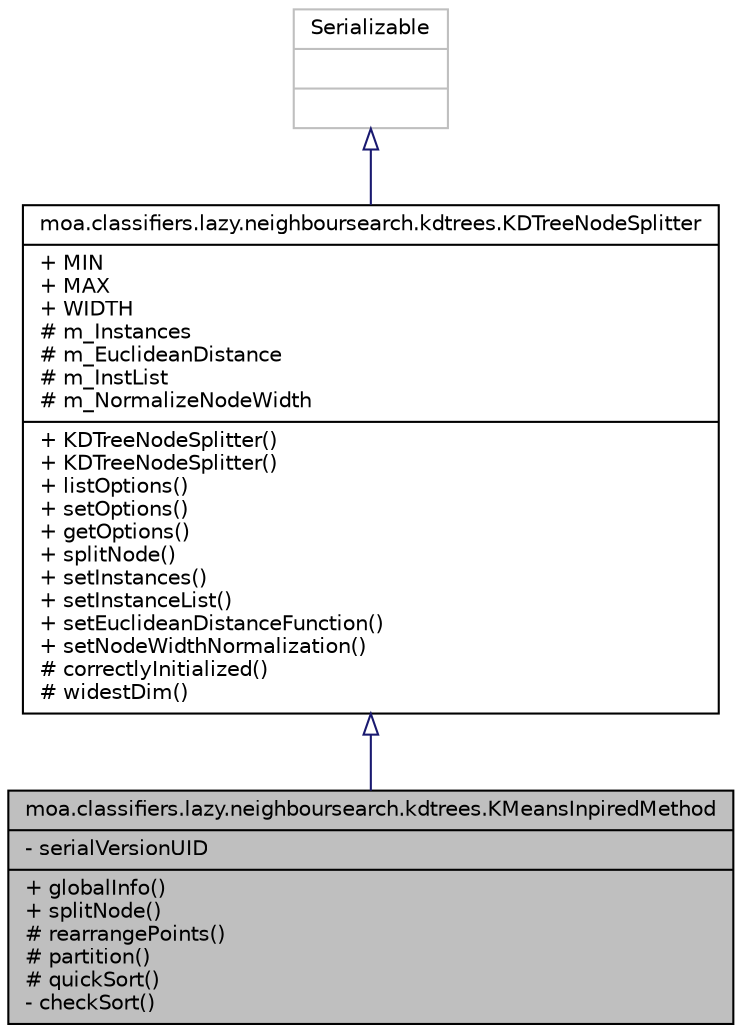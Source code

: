 digraph G
{
  edge [fontname="Helvetica",fontsize="10",labelfontname="Helvetica",labelfontsize="10"];
  node [fontname="Helvetica",fontsize="10",shape=record];
  Node1 [label="{moa.classifiers.lazy.neighboursearch.kdtrees.KMeansInpiredMethod\n|- serialVersionUID\l|+ globalInfo()\l+ splitNode()\l# rearrangePoints()\l# partition()\l# quickSort()\l- checkSort()\l}",height=0.2,width=0.4,color="black", fillcolor="grey75", style="filled" fontcolor="black"];
  Node2 -> Node1 [dir=back,color="midnightblue",fontsize="10",style="solid",arrowtail="empty",fontname="Helvetica"];
  Node2 [label="{moa.classifiers.lazy.neighboursearch.kdtrees.KDTreeNodeSplitter\n|+ MIN\l+ MAX\l+ WIDTH\l# m_Instances\l# m_EuclideanDistance\l# m_InstList\l# m_NormalizeNodeWidth\l|+ KDTreeNodeSplitter()\l+ KDTreeNodeSplitter()\l+ listOptions()\l+ setOptions()\l+ getOptions()\l+ splitNode()\l+ setInstances()\l+ setInstanceList()\l+ setEuclideanDistanceFunction()\l+ setNodeWidthNormalization()\l# correctlyInitialized()\l# widestDim()\l}",height=0.2,width=0.4,color="black", fillcolor="white", style="filled",URL="$classmoa_1_1classifiers_1_1lazy_1_1neighboursearch_1_1kdtrees_1_1KDTreeNodeSplitter.html",tooltip="Class that splits up a KDTreeNode."];
  Node3 -> Node2 [dir=back,color="midnightblue",fontsize="10",style="solid",arrowtail="empty",fontname="Helvetica"];
  Node3 [label="{Serializable\n||}",height=0.2,width=0.4,color="grey75", fillcolor="white", style="filled"];
}
